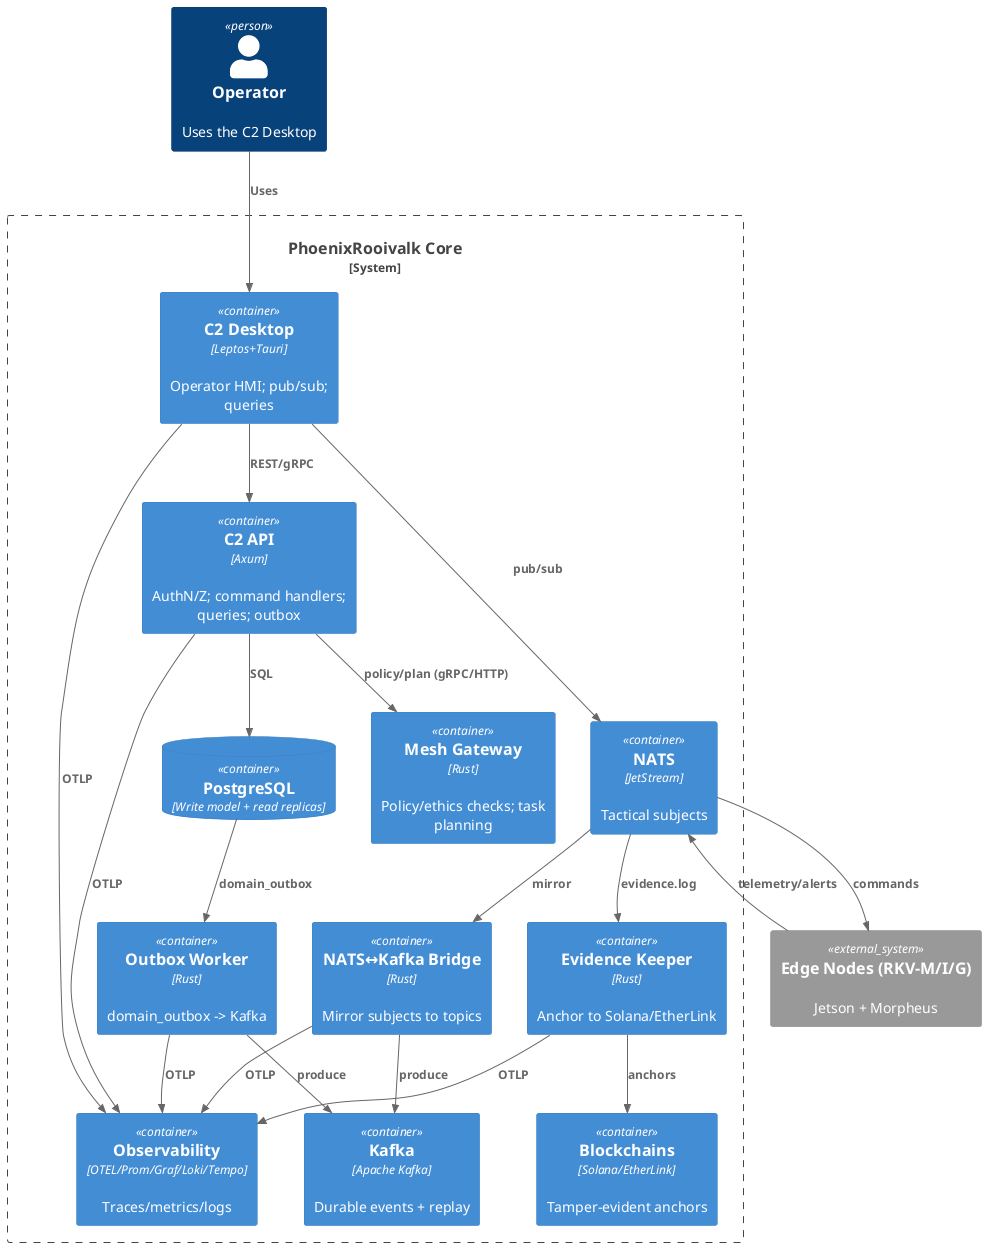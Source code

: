 @startuml
!include <C4/C4_Container>

Person(operator, "Operator", "Uses the C2 Desktop")
System_Boundary(core, "PhoenixRooivalk Core") {
  Container(uic2, "C2 Desktop", "Leptos+Tauri", "Operator HMI; pub/sub; queries")
  Container(api, "C2 API", "Axum", "AuthN/Z; command handlers; queries; outbox")
  ContainerDb(db, "PostgreSQL", "Write model + read replicas")
  Container(outbox, "Outbox Worker", "Rust", "domain_outbox -> Kafka")
  Container(nats, "NATS", "JetStream", "Tactical subjects")
  Container(nk, "NATS↔Kafka Bridge", "Rust", "Mirror subjects to topics")
  Container(kafka, "Kafka", "Apache Kafka", "Durable events + replay")
  Container(evid, "Evidence Keeper", "Rust", "Anchor to Solana/EtherLink")
  Container(block, "Blockchains", "Solana/EtherLink", "Tamper-evident anchors")
  Container(mesh, "Mesh Gateway", "Rust", "Policy/ethics checks; task planning")
  Container(obs, "Observability", "OTEL/Prom/Graf/Loki/Tempo", "Traces/metrics/logs")
}

System_Ext(edge, "Edge Nodes (RKV-M/I/G)", "Jetson + Morpheus")
Rel(operator, uic2, "Uses")
Rel(uic2, nats, "pub/sub")
Rel(uic2, api, "REST/gRPC")
Rel(api, db, "SQL")
Rel(db, outbox, "domain_outbox")
Rel(outbox, kafka, "produce")
Rel(nats, nk, "mirror")
Rel(nk, kafka, "produce")
Rel(edge, nats, "telemetry/alerts")
Rel(nats, edge, "commands")
Rel(nats, evid, "evidence.log")
Rel(evid, block, "anchors")
Rel(api, mesh, "policy/plan (gRPC/HTTP)")
Rel(uic2, obs, "OTLP")
Rel(api, obs, "OTLP")
Rel(outbox, obs, "OTLP")
Rel(nk, obs, "OTLP")
Rel(evid, obs, "OTLP")
@enduml
